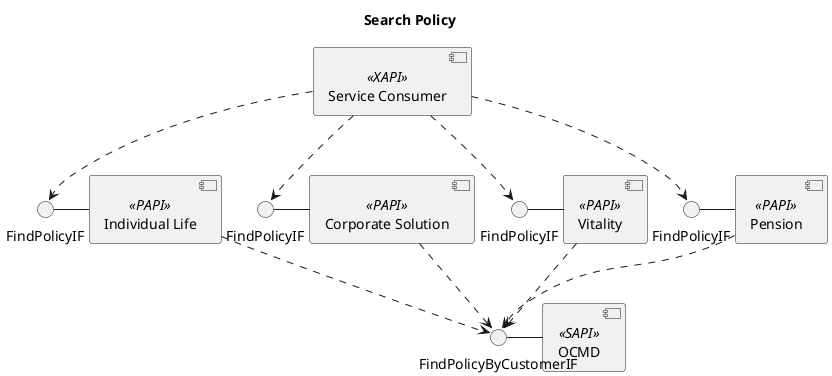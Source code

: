 @startuml

Title Search Policy

component [Service Consumer] as SC << XAPI >>
component [Individual Life] as IL << PAPI >>
component [Corporate Solution] as CS << PAPI >>
component [Pension] as PT << PAPI >>
component [Vitality] as VT << PAPI >>

component [OCMD] as OCMD << SAPI >>


interface FindPolicyIF as PII1
interface FindPolicyIF as PII2
interface FindPolicyIF as PII3
interface FindPolicyIF as PII4
interface FindPolicyByCustomerIF as PII5

SC ..> PII1
SC ..> PII2
SC ..> PII3
SC ..> PII4

PII1 - IL
PII2 - CS
PII3 - VT
PII4 - PT

IL ..> PII5
CS ..> PII5
VT ..> PII5
PT ..> PII5

PII5 - OCMD



